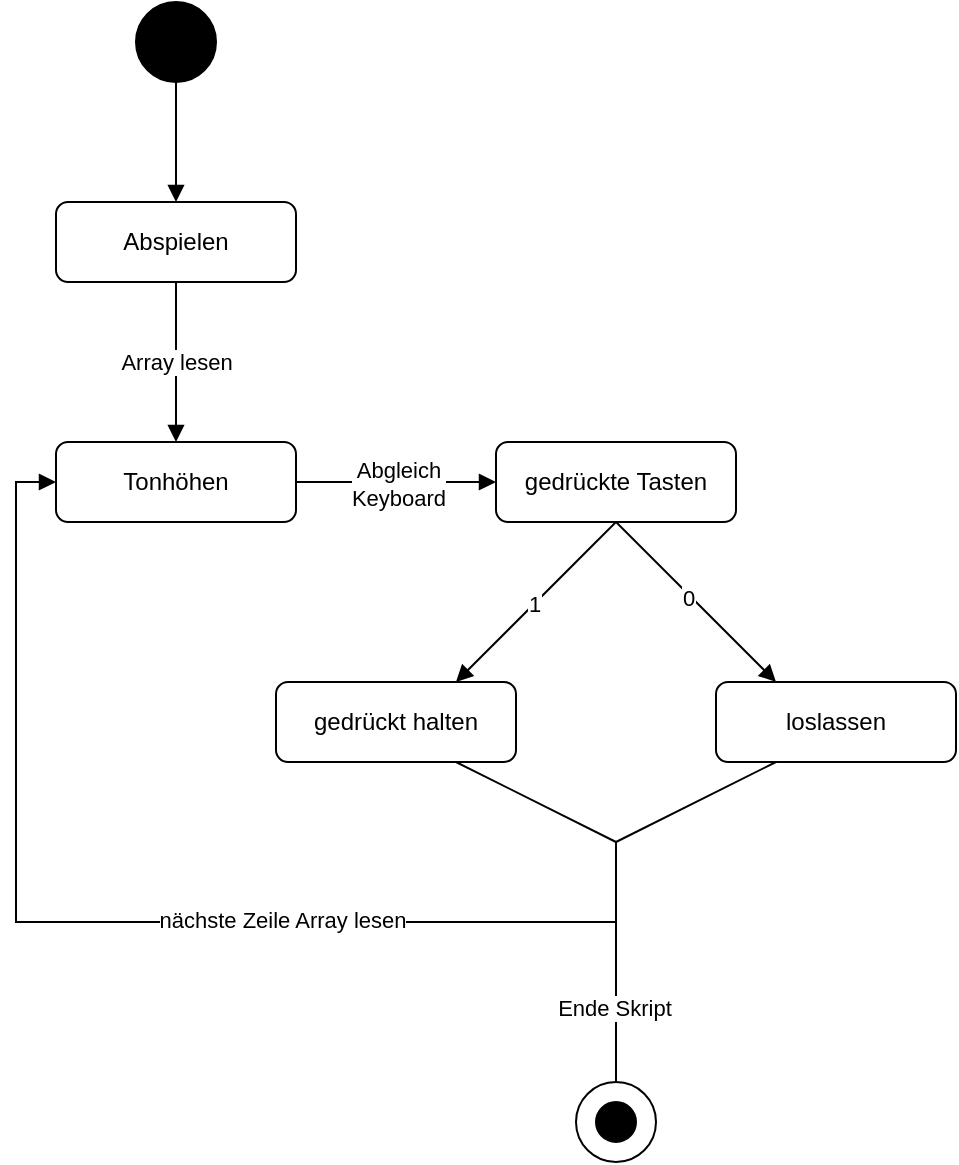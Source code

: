 <mxfile version="25.0.2">
  <diagram name="Seite-1" id="DHK9P6HweJO0aBaT9wq5">
    <mxGraphModel dx="875" dy="518" grid="1" gridSize="10" guides="1" tooltips="1" connect="1" arrows="1" fold="1" page="1" pageScale="1" pageWidth="1169" pageHeight="1654" math="0" shadow="0">
      <root>
        <mxCell id="0" />
        <mxCell id="1" parent="0" />
        <mxCell id="yJOi_hZTfyvjEstl_sWZ-3" style="edgeStyle=orthogonalEdgeStyle;rounded=0;orthogonalLoop=1;jettySize=auto;html=1;exitX=0.5;exitY=1;exitDx=0;exitDy=0;entryX=0.5;entryY=0;entryDx=0;entryDy=0;endArrow=block;endFill=1;" edge="1" parent="1" source="yJOi_hZTfyvjEstl_sWZ-1" target="yJOi_hZTfyvjEstl_sWZ-2">
          <mxGeometry relative="1" as="geometry" />
        </mxCell>
        <mxCell id="yJOi_hZTfyvjEstl_sWZ-1" value="" style="ellipse;whiteSpace=wrap;html=1;aspect=fixed;fillColor=#000000;" vertex="1" parent="1">
          <mxGeometry x="500" y="100" width="40" height="40" as="geometry" />
        </mxCell>
        <mxCell id="yJOi_hZTfyvjEstl_sWZ-4" style="edgeStyle=orthogonalEdgeStyle;rounded=0;orthogonalLoop=1;jettySize=auto;html=1;exitX=0.5;exitY=1;exitDx=0;exitDy=0;endArrow=block;endFill=1;entryX=0.5;entryY=0;entryDx=0;entryDy=0;" edge="1" parent="1" source="yJOi_hZTfyvjEstl_sWZ-2" target="yJOi_hZTfyvjEstl_sWZ-5">
          <mxGeometry relative="1" as="geometry">
            <mxPoint x="520" y="280" as="targetPoint" />
          </mxGeometry>
        </mxCell>
        <mxCell id="yJOi_hZTfyvjEstl_sWZ-6" value="Array lesen" style="edgeLabel;html=1;align=center;verticalAlign=middle;resizable=0;points=[];" vertex="1" connectable="0" parent="yJOi_hZTfyvjEstl_sWZ-4">
          <mxGeometry x="-0.259" y="-2" relative="1" as="geometry">
            <mxPoint x="2" y="10" as="offset" />
          </mxGeometry>
        </mxCell>
        <mxCell id="yJOi_hZTfyvjEstl_sWZ-2" value="Abspielen" style="rounded=1;whiteSpace=wrap;html=1;" vertex="1" parent="1">
          <mxGeometry x="460" y="200" width="120" height="40" as="geometry" />
        </mxCell>
        <mxCell id="yJOi_hZTfyvjEstl_sWZ-7" style="edgeStyle=orthogonalEdgeStyle;rounded=0;orthogonalLoop=1;jettySize=auto;html=1;exitX=1;exitY=0.5;exitDx=0;exitDy=0;endArrow=block;endFill=1;" edge="1" parent="1" source="yJOi_hZTfyvjEstl_sWZ-5">
          <mxGeometry relative="1" as="geometry">
            <mxPoint x="680" y="340" as="targetPoint" />
          </mxGeometry>
        </mxCell>
        <mxCell id="yJOi_hZTfyvjEstl_sWZ-22" value="Abgleich&lt;div&gt;Keyboard&lt;/div&gt;" style="edgeLabel;html=1;align=center;verticalAlign=middle;resizable=0;points=[];" vertex="1" connectable="0" parent="yJOi_hZTfyvjEstl_sWZ-7">
          <mxGeometry x="0.2" y="1" relative="1" as="geometry">
            <mxPoint x="-9" y="1" as="offset" />
          </mxGeometry>
        </mxCell>
        <mxCell id="yJOi_hZTfyvjEstl_sWZ-5" value="Tonhöhen" style="rounded=1;whiteSpace=wrap;html=1;" vertex="1" parent="1">
          <mxGeometry x="460" y="320" width="120" height="40" as="geometry" />
        </mxCell>
        <mxCell id="yJOi_hZTfyvjEstl_sWZ-11" style="rounded=0;orthogonalLoop=1;jettySize=auto;html=1;exitX=0.5;exitY=1;exitDx=0;exitDy=0;entryX=0.75;entryY=0;entryDx=0;entryDy=0;endArrow=block;endFill=1;" edge="1" parent="1" source="yJOi_hZTfyvjEstl_sWZ-8" target="yJOi_hZTfyvjEstl_sWZ-9">
          <mxGeometry relative="1" as="geometry" />
        </mxCell>
        <mxCell id="yJOi_hZTfyvjEstl_sWZ-13" value="1" style="edgeLabel;html=1;align=center;verticalAlign=middle;resizable=0;points=[];" vertex="1" connectable="0" parent="yJOi_hZTfyvjEstl_sWZ-11">
          <mxGeometry x="0.028" relative="1" as="geometry">
            <mxPoint as="offset" />
          </mxGeometry>
        </mxCell>
        <mxCell id="yJOi_hZTfyvjEstl_sWZ-8" value="gedrückte Tasten" style="rounded=1;whiteSpace=wrap;html=1;" vertex="1" parent="1">
          <mxGeometry x="680" y="320" width="120" height="40" as="geometry" />
        </mxCell>
        <mxCell id="yJOi_hZTfyvjEstl_sWZ-9" value="gedrückt halten" style="rounded=1;whiteSpace=wrap;html=1;" vertex="1" parent="1">
          <mxGeometry x="570" y="440" width="120" height="40" as="geometry" />
        </mxCell>
        <mxCell id="yJOi_hZTfyvjEstl_sWZ-10" value="loslassen" style="rounded=1;whiteSpace=wrap;html=1;" vertex="1" parent="1">
          <mxGeometry x="790" y="440" width="120" height="40" as="geometry" />
        </mxCell>
        <mxCell id="yJOi_hZTfyvjEstl_sWZ-12" style="rounded=0;orthogonalLoop=1;jettySize=auto;html=1;exitX=0.5;exitY=1;exitDx=0;exitDy=0;entryX=0.25;entryY=0;entryDx=0;entryDy=0;endArrow=block;endFill=1;" edge="1" parent="1" source="yJOi_hZTfyvjEstl_sWZ-8" target="yJOi_hZTfyvjEstl_sWZ-10">
          <mxGeometry relative="1" as="geometry">
            <mxPoint x="750" y="370" as="sourcePoint" />
            <mxPoint x="670" y="450" as="targetPoint" />
          </mxGeometry>
        </mxCell>
        <mxCell id="yJOi_hZTfyvjEstl_sWZ-14" value="0" style="edgeLabel;html=1;align=center;verticalAlign=middle;resizable=0;points=[];" vertex="1" connectable="0" parent="yJOi_hZTfyvjEstl_sWZ-12">
          <mxGeometry x="-0.077" y="-2" relative="1" as="geometry">
            <mxPoint as="offset" />
          </mxGeometry>
        </mxCell>
        <mxCell id="yJOi_hZTfyvjEstl_sWZ-15" style="rounded=0;orthogonalLoop=1;jettySize=auto;html=1;exitX=0.75;exitY=1;exitDx=0;exitDy=0;endArrow=none;endFill=0;" edge="1" parent="1" source="yJOi_hZTfyvjEstl_sWZ-9">
          <mxGeometry relative="1" as="geometry">
            <mxPoint x="660" y="510" as="sourcePoint" />
            <mxPoint x="740" y="520" as="targetPoint" />
          </mxGeometry>
        </mxCell>
        <mxCell id="yJOi_hZTfyvjEstl_sWZ-17" style="rounded=0;orthogonalLoop=1;jettySize=auto;html=1;exitX=0.25;exitY=1;exitDx=0;exitDy=0;endArrow=none;endFill=0;" edge="1" parent="1" source="yJOi_hZTfyvjEstl_sWZ-10">
          <mxGeometry relative="1" as="geometry">
            <mxPoint x="670" y="490" as="sourcePoint" />
            <mxPoint x="740" y="520" as="targetPoint" />
          </mxGeometry>
        </mxCell>
        <mxCell id="yJOi_hZTfyvjEstl_sWZ-20" style="rounded=0;orthogonalLoop=1;jettySize=auto;html=1;endArrow=block;endFill=1;edgeStyle=orthogonalEdgeStyle;entryX=0;entryY=0.5;entryDx=0;entryDy=0;" edge="1" parent="1" target="yJOi_hZTfyvjEstl_sWZ-5">
          <mxGeometry relative="1" as="geometry">
            <mxPoint x="740" y="520" as="sourcePoint" />
            <mxPoint x="740" y="560" as="targetPoint" />
            <Array as="points">
              <mxPoint x="740" y="560" />
              <mxPoint x="440" y="560" />
              <mxPoint x="440" y="340" />
            </Array>
          </mxGeometry>
        </mxCell>
        <mxCell id="yJOi_hZTfyvjEstl_sWZ-21" value="nächste Zeile Array lesen" style="edgeLabel;html=1;align=center;verticalAlign=middle;resizable=0;points=[];" vertex="1" connectable="0" parent="yJOi_hZTfyvjEstl_sWZ-20">
          <mxGeometry x="-0.285" y="-1" relative="1" as="geometry">
            <mxPoint as="offset" />
          </mxGeometry>
        </mxCell>
        <mxCell id="yJOi_hZTfyvjEstl_sWZ-23" style="rounded=0;orthogonalLoop=1;jettySize=auto;html=1;exitX=0.75;exitY=1;exitDx=0;exitDy=0;endArrow=none;endFill=0;" edge="1" parent="1">
          <mxGeometry relative="1" as="geometry">
            <mxPoint x="740" y="560" as="sourcePoint" />
            <mxPoint x="740" y="640" as="targetPoint" />
          </mxGeometry>
        </mxCell>
        <mxCell id="yJOi_hZTfyvjEstl_sWZ-26" value="Ende Skript" style="edgeLabel;html=1;align=center;verticalAlign=middle;resizable=0;points=[];" vertex="1" connectable="0" parent="yJOi_hZTfyvjEstl_sWZ-23">
          <mxGeometry x="0.059" y="-1" relative="1" as="geometry">
            <mxPoint as="offset" />
          </mxGeometry>
        </mxCell>
        <mxCell id="yJOi_hZTfyvjEstl_sWZ-24" value="" style="ellipse;whiteSpace=wrap;html=1;aspect=fixed;fillColor=none;" vertex="1" parent="1">
          <mxGeometry x="720" y="640" width="40" height="40" as="geometry" />
        </mxCell>
        <mxCell id="yJOi_hZTfyvjEstl_sWZ-25" value="" style="ellipse;whiteSpace=wrap;html=1;aspect=fixed;fillColor=#000000;" vertex="1" parent="1">
          <mxGeometry x="730" y="650" width="20" height="20" as="geometry" />
        </mxCell>
      </root>
    </mxGraphModel>
  </diagram>
</mxfile>
